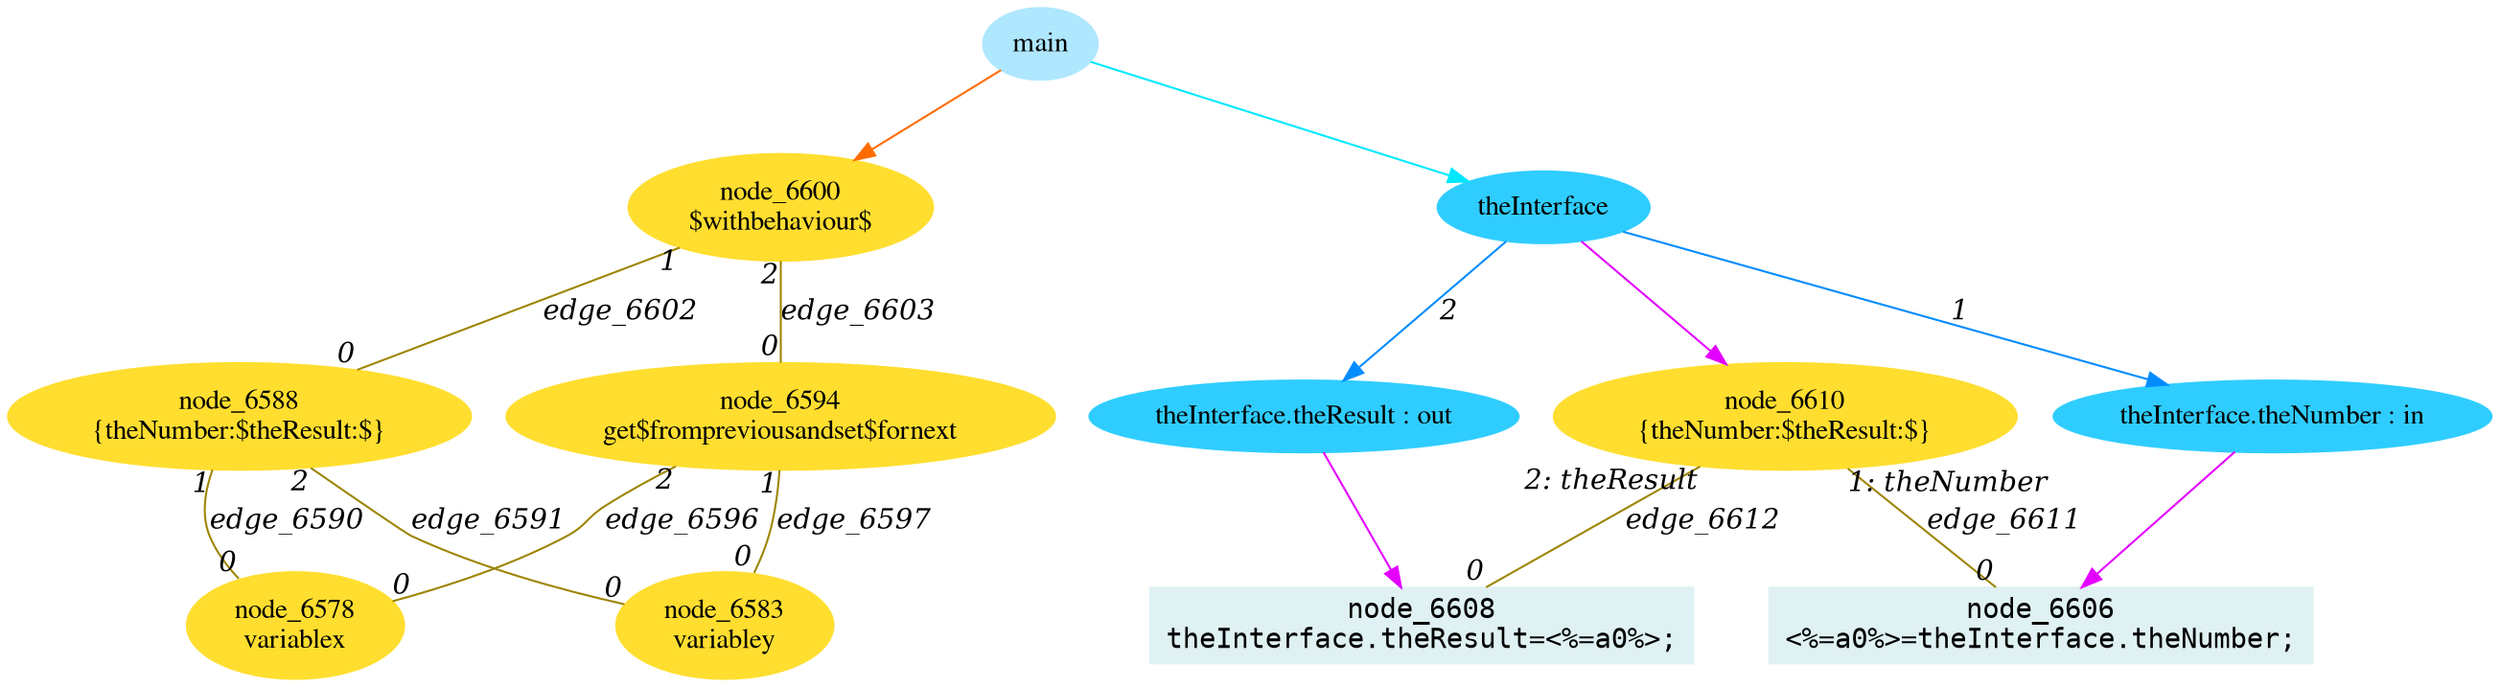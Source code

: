 digraph g{node_6578 [shape="ellipse", style="filled", color="#ffde2f", fontname="Times", label="node_6578
variablex" ]
node_6583 [shape="ellipse", style="filled", color="#ffde2f", fontname="Times", label="node_6583
variabley" ]
node_6588 [shape="ellipse", style="filled", color="#ffde2f", fontname="Times", label="node_6588
{theNumber:$theResult:$}" ]
node_6594 [shape="ellipse", style="filled", color="#ffde2f", fontname="Times", label="node_6594
get$frompreviousandset$fornext" ]
node_6600 [shape="ellipse", style="filled", color="#ffde2f", fontname="Times", label="node_6600
$withbehaviour$" ]
node_6606 [shape="box", style="filled", color="#dff1f2", fontname="Courier", label="node_6606
<%=a0%>=theInterface.theNumber;
" ]
node_6608 [shape="box", style="filled", color="#dff1f2", fontname="Courier", label="node_6608
theInterface.theResult=<%=a0%>;
" ]
node_6610 [shape="ellipse", style="filled", color="#ffde2f", fontname="Times", label="node_6610
{theNumber:$theResult:$}" ]
node_6524 [shape="ellipse", style="filled", color="#afe7ff", fontname="Times", label="main" ]
node_6525 [shape="ellipse", style="filled", color="#2fcdff", fontname="Times", label="theInterface" ]
node_6526 [shape="ellipse", style="filled", color="#2fcdff", fontname="Times", label="theInterface.theNumber : in" ]
node_6528 [shape="ellipse", style="filled", color="#2fcdff", fontname="Times", label="theInterface.theResult : out" ]
node_6524 -> node_6600 [dir=forward, arrowHead=normal, fontname="Times-Italic", arrowsize=1, color="#ff6b00", label="",  headlabel="", taillabel="" ]
node_6524 -> node_6525 [dir=forward, arrowHead=normal, fontname="Times-Italic", arrowsize=1, color="#00e8ff", label="",  headlabel="", taillabel="" ]
node_6525 -> node_6526 [dir=forward, arrowHead=normal, fontname="Times-Italic", arrowsize=1, color="#008cff", label="1",  headlabel="", taillabel="" ]
node_6525 -> node_6528 [dir=forward, arrowHead=normal, fontname="Times-Italic", arrowsize=1, color="#008cff", label="2",  headlabel="", taillabel="" ]
node_6526 -> node_6606 [dir=forward, arrowHead=normal, fontname="Times-Italic", arrowsize=1, color="#e300ff", label="",  headlabel="", taillabel="" ]
node_6528 -> node_6608 [dir=forward, arrowHead=normal, fontname="Times-Italic", arrowsize=1, color="#e300ff", label="",  headlabel="", taillabel="" ]
node_6525 -> node_6610 [dir=forward, arrowHead=normal, fontname="Times-Italic", arrowsize=1, color="#e300ff", label="",  headlabel="", taillabel="" ]
node_6588 -> node_6578 [dir=none, arrowHead=none, fontname="Times-Italic", arrowsize=1, color="#9d8400", label="edge_6590",  headlabel="0", taillabel="1" ]
node_6588 -> node_6583 [dir=none, arrowHead=none, fontname="Times-Italic", arrowsize=1, color="#9d8400", label="edge_6591",  headlabel="0", taillabel="2" ]
node_6594 -> node_6578 [dir=none, arrowHead=none, fontname="Times-Italic", arrowsize=1, color="#9d8400", label="edge_6596",  headlabel="0", taillabel="2" ]
node_6594 -> node_6583 [dir=none, arrowHead=none, fontname="Times-Italic", arrowsize=1, color="#9d8400", label="edge_6597",  headlabel="0", taillabel="1" ]
node_6600 -> node_6588 [dir=none, arrowHead=none, fontname="Times-Italic", arrowsize=1, color="#9d8400", label="edge_6602",  headlabel="0", taillabel="1" ]
node_6600 -> node_6594 [dir=none, arrowHead=none, fontname="Times-Italic", arrowsize=1, color="#9d8400", label="edge_6603",  headlabel="0", taillabel="2" ]
node_6610 -> node_6606 [dir=none, arrowHead=none, fontname="Times-Italic", arrowsize=1, color="#9d8400", label="edge_6611",  headlabel="0", taillabel="1: theNumber" ]
node_6610 -> node_6608 [dir=none, arrowHead=none, fontname="Times-Italic", arrowsize=1, color="#9d8400", label="edge_6612",  headlabel="0", taillabel="2: theResult" ]
}